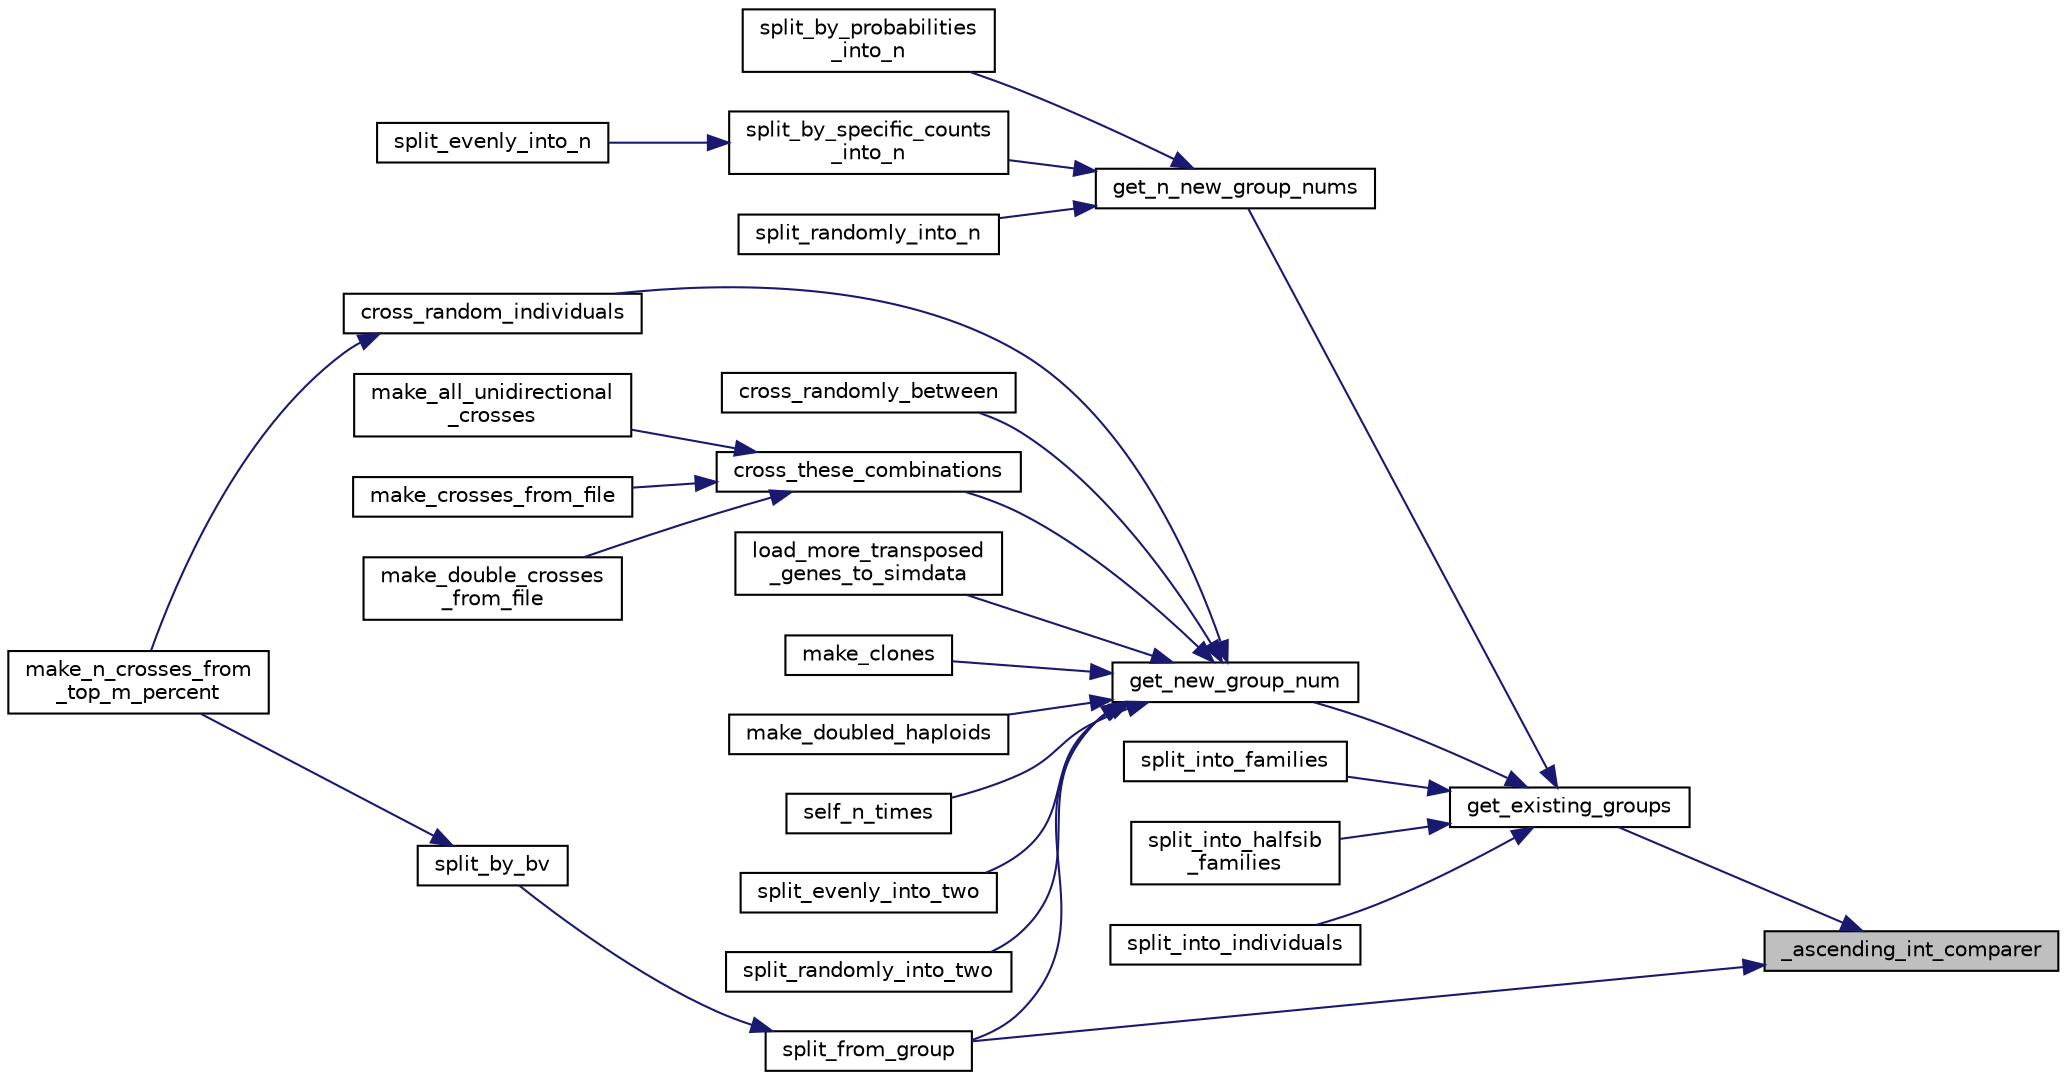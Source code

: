 digraph "_ascending_int_comparer"
{
 // LATEX_PDF_SIZE
  edge [fontname="Helvetica",fontsize="10",labelfontname="Helvetica",labelfontsize="10"];
  node [fontname="Helvetica",fontsize="10",shape=record];
  rankdir="RL";
  Node1 [label="_ascending_int_comparer",height=0.2,width=0.4,color="black", fillcolor="grey75", style="filled", fontcolor="black",tooltip="Comparator function for qsort."];
  Node1 -> Node2 [dir="back",color="midnightblue",fontsize="10",style="solid",fontname="Helvetica"];
  Node2 [label="get_existing_groups",height=0.2,width=0.4,color="black", fillcolor="white", style="filled",URL="$group__getters.html#ga9e5a5fb63d74d84617d91d4ae9acf1ee",tooltip="Identify every group number that currently has members."];
  Node2 -> Node3 [dir="back",color="midnightblue",fontsize="10",style="solid",fontname="Helvetica"];
  Node3 [label="get_n_new_group_nums",height=0.2,width=0.4,color="black", fillcolor="white", style="filled",URL="$group__supporters.html#ga71dbb7fd0d0317d24aa06b6bbb472367",tooltip="Function to identify the next n sequential integers that do not identify a group that currently has m..."];
  Node3 -> Node4 [dir="back",color="midnightblue",fontsize="10",style="solid",fontname="Helvetica"];
  Node4 [label="split_by_probabilities\l_into_n",height=0.2,width=0.4,color="black", fillcolor="white", style="filled",URL="$group__groupmod.html#ga75110a594a4cd6ddfc5f6905a83c422e",tooltip="Allocate each member of the group to one of n groups with custom probabilities for each group."];
  Node3 -> Node5 [dir="back",color="midnightblue",fontsize="10",style="solid",fontname="Helvetica"];
  Node5 [label="split_by_specific_counts\l_into_n",height=0.2,width=0.4,color="black", fillcolor="white", style="filled",URL="$group__groupmod.html#ga8fe9bd972582622c399c8b6a7c81a6d1",tooltip="Split a group into n groups of equal size (or size differing only by one, if n does not perfectly div..."];
  Node5 -> Node6 [dir="back",color="midnightblue",fontsize="10",style="solid",fontname="Helvetica"];
  Node6 [label="split_evenly_into_n",height=0.2,width=0.4,color="black", fillcolor="white", style="filled",URL="$group__groupmod.html#gae4916db977e1014b5a4b163edf37427b",tooltip="Split a group into n groups of equal size (or size differing only by one, if n does not perfectly div..."];
  Node3 -> Node7 [dir="back",color="midnightblue",fontsize="10",style="solid",fontname="Helvetica"];
  Node7 [label="split_randomly_into_n",height=0.2,width=0.4,color="black", fillcolor="white", style="filled",URL="$group__groupmod.html#ga38909617537e075fa1bea7cc15ca86df",tooltip="Allocate each member of the group to one of n groups with equal probability."];
  Node2 -> Node8 [dir="back",color="midnightblue",fontsize="10",style="solid",fontname="Helvetica"];
  Node8 [label="get_new_group_num",height=0.2,width=0.4,color="black", fillcolor="white", style="filled",URL="$group__supporters.html#gae974a74145fe876e303e14336d3c5d3a",tooltip="Function to identify the next sequential integer that does not identify a group that currently has me..."];
  Node8 -> Node9 [dir="back",color="midnightblue",fontsize="10",style="solid",fontname="Helvetica"];
  Node9 [label="cross_random_individuals",height=0.2,width=0.4,color="black", fillcolor="white", style="filled",URL="$group__crossers.html#gae66231fb141a76432d1211e2cf0baf25",tooltip="Performs random crosses among members of a group."];
  Node9 -> Node10 [dir="back",color="midnightblue",fontsize="10",style="solid",fontname="Helvetica"];
  Node10 [label="make_n_crosses_from\l_top_m_percent",height=0.2,width=0.4,color="black", fillcolor="white", style="filled",URL="$group__crossers.html#ga68aca99a41527b019316c8243e6fc7a7",tooltip="Find the top m percent of a group and perform random crosses between those top individuals."];
  Node8 -> Node11 [dir="back",color="midnightblue",fontsize="10",style="solid",fontname="Helvetica"];
  Node11 [label="cross_randomly_between",height=0.2,width=0.4,color="black", fillcolor="white", style="filled",URL="$group__crossers.html#ga3be2cb18d1c722b3a766a7a5663a8f0c",tooltip="Performs random crosses where the first parent comes from one group and the second from another."];
  Node8 -> Node12 [dir="back",color="midnightblue",fontsize="10",style="solid",fontname="Helvetica"];
  Node12 [label="cross_these_combinations",height=0.2,width=0.4,color="black", fillcolor="white", style="filled",URL="$group__crossers.html#gabb793988799d792dfe4007efdf988068",tooltip="Performs the crosses of pairs of parents whose ids are provided in an array."];
  Node12 -> Node13 [dir="back",color="midnightblue",fontsize="10",style="solid",fontname="Helvetica"];
  Node13 [label="make_all_unidirectional\l_crosses",height=0.2,width=0.4,color="black", fillcolor="white", style="filled",URL="$group__crossers.html#ga3f1b06b7aa35e6a05918e16d1deabeee",tooltip="Perform crosses between all pairs of parents in the group from_group and allocates the resulting offs..."];
  Node12 -> Node14 [dir="back",color="midnightblue",fontsize="10",style="solid",fontname="Helvetica"];
  Node14 [label="make_crosses_from_file",height=0.2,width=0.4,color="black", fillcolor="white", style="filled",URL="$group__crossers.html#ga3b67d38c13c7a8bef2d0fc91c0365177",tooltip="Perform crosses between pairs of parents identified by name in a file and allocate the resulting offs..."];
  Node12 -> Node15 [dir="back",color="midnightblue",fontsize="10",style="solid",fontname="Helvetica"];
  Node15 [label="make_double_crosses\l_from_file",height=0.2,width=0.4,color="black", fillcolor="white", style="filled",URL="$group__crossers.html#gaa7c90b4015e4abce750176c6d891cad2",tooltip="Perform crosses between previously-generated offspring of pairs of parents identified by name in a fi..."];
  Node8 -> Node16 [dir="back",color="midnightblue",fontsize="10",style="solid",fontname="Helvetica"];
  Node16 [label="load_more_transposed\l_genes_to_simdata",height=0.2,width=0.4,color="black", fillcolor="white", style="filled",URL="$group__loaders.html#ga8bd85cb47ec8e0c4049f937ef40ae102",tooltip="Appends genotype data from a file to an existing SimData."];
  Node8 -> Node17 [dir="back",color="midnightblue",fontsize="10",style="solid",fontname="Helvetica"];
  Node17 [label="make_clones",height=0.2,width=0.4,color="black", fillcolor="white", style="filled",URL="$group__crossers.html#gaa42e48ab06f9051e5ed6879409cbe2f4",tooltip="Creates an identical copy of each member of a group."];
  Node8 -> Node18 [dir="back",color="midnightblue",fontsize="10",style="solid",fontname="Helvetica"];
  Node18 [label="make_doubled_haploids",height=0.2,width=0.4,color="black", fillcolor="white", style="filled",URL="$group__crossers.html#gaf078d6bc1b5d4234a9b960e6132480aa",tooltip="Creates a doubled haploid from each member of a group."];
  Node8 -> Node19 [dir="back",color="midnightblue",fontsize="10",style="solid",fontname="Helvetica"];
  Node19 [label="self_n_times",height=0.2,width=0.4,color="black", fillcolor="white", style="filled",URL="$group__crossers.html#gadf5beb682ac15fa5a0176e480adc9d91",tooltip="Selfs each member of a group for a certain number of generations."];
  Node8 -> Node20 [dir="back",color="midnightblue",fontsize="10",style="solid",fontname="Helvetica"];
  Node20 [label="split_evenly_into_two",height=0.2,width=0.4,color="black", fillcolor="white", style="filled",URL="$group__groupmod.html#ga64b60c64209718e14b77ff4f4a991fe0",tooltip="Split a group into two groups of equal size (or size differing only by one, if the original group had..."];
  Node8 -> Node21 [dir="back",color="midnightblue",fontsize="10",style="solid",fontname="Helvetica"];
  Node21 [label="split_from_group",height=0.2,width=0.4,color="black", fillcolor="white", style="filled",URL="$group__groupmod.html#gaf2eda46d016c384b166ce65605952b7c",tooltip="Take a list of indexes and allocate the genotypes at those indexes to a new group."];
  Node21 -> Node22 [dir="back",color="midnightblue",fontsize="10",style="solid",fontname="Helvetica"];
  Node22 [label="split_by_bv",height=0.2,width=0.4,color="black", fillcolor="white", style="filled",URL="$group__calculators.html#gae34db60faf62b898d0572ea6c039b96a",tooltip="Takes the top_n individuals in the group with the best breeding values/fitnesses and puts them in a n..."];
  Node22 -> Node10 [dir="back",color="midnightblue",fontsize="10",style="solid",fontname="Helvetica"];
  Node8 -> Node23 [dir="back",color="midnightblue",fontsize="10",style="solid",fontname="Helvetica"];
  Node23 [label="split_randomly_into_two",height=0.2,width=0.4,color="black", fillcolor="white", style="filled",URL="$group__groupmod.html#gacd7e433cf6af229f0d2932b04468e9ca",tooltip="Flip a coin for each member of the group to decide if it should be moved to the new group."];
  Node2 -> Node24 [dir="back",color="midnightblue",fontsize="10",style="solid",fontname="Helvetica"];
  Node24 [label="split_into_families",height=0.2,width=0.4,color="black", fillcolor="white", style="filled",URL="$group__groupmod.html#ga62aec37e088d85c1df20a53b6d65daa4",tooltip="Split a group into a set of smaller groups, each of which contains the genotypes in the original grou..."];
  Node2 -> Node25 [dir="back",color="midnightblue",fontsize="10",style="solid",fontname="Helvetica"];
  Node25 [label="split_into_halfsib\l_families",height=0.2,width=0.4,color="black", fillcolor="white", style="filled",URL="$group__groupmod.html#ga39c5cb49068858b095acea9385e017ec",tooltip="Split a group into a set of smaller groups, each containing the genotypes from the original group tha..."];
  Node2 -> Node26 [dir="back",color="midnightblue",fontsize="10",style="solid",fontname="Helvetica"];
  Node26 [label="split_into_individuals",height=0.2,width=0.4,color="black", fillcolor="white", style="filled",URL="$group__groupmod.html#ga4cad3df4dd91ba6d8f8be038e14aa182",tooltip="Give every individual in the group a new group number that does not belong to any other existing grou..."];
  Node1 -> Node21 [dir="back",color="midnightblue",fontsize="10",style="solid",fontname="Helvetica"];
}
